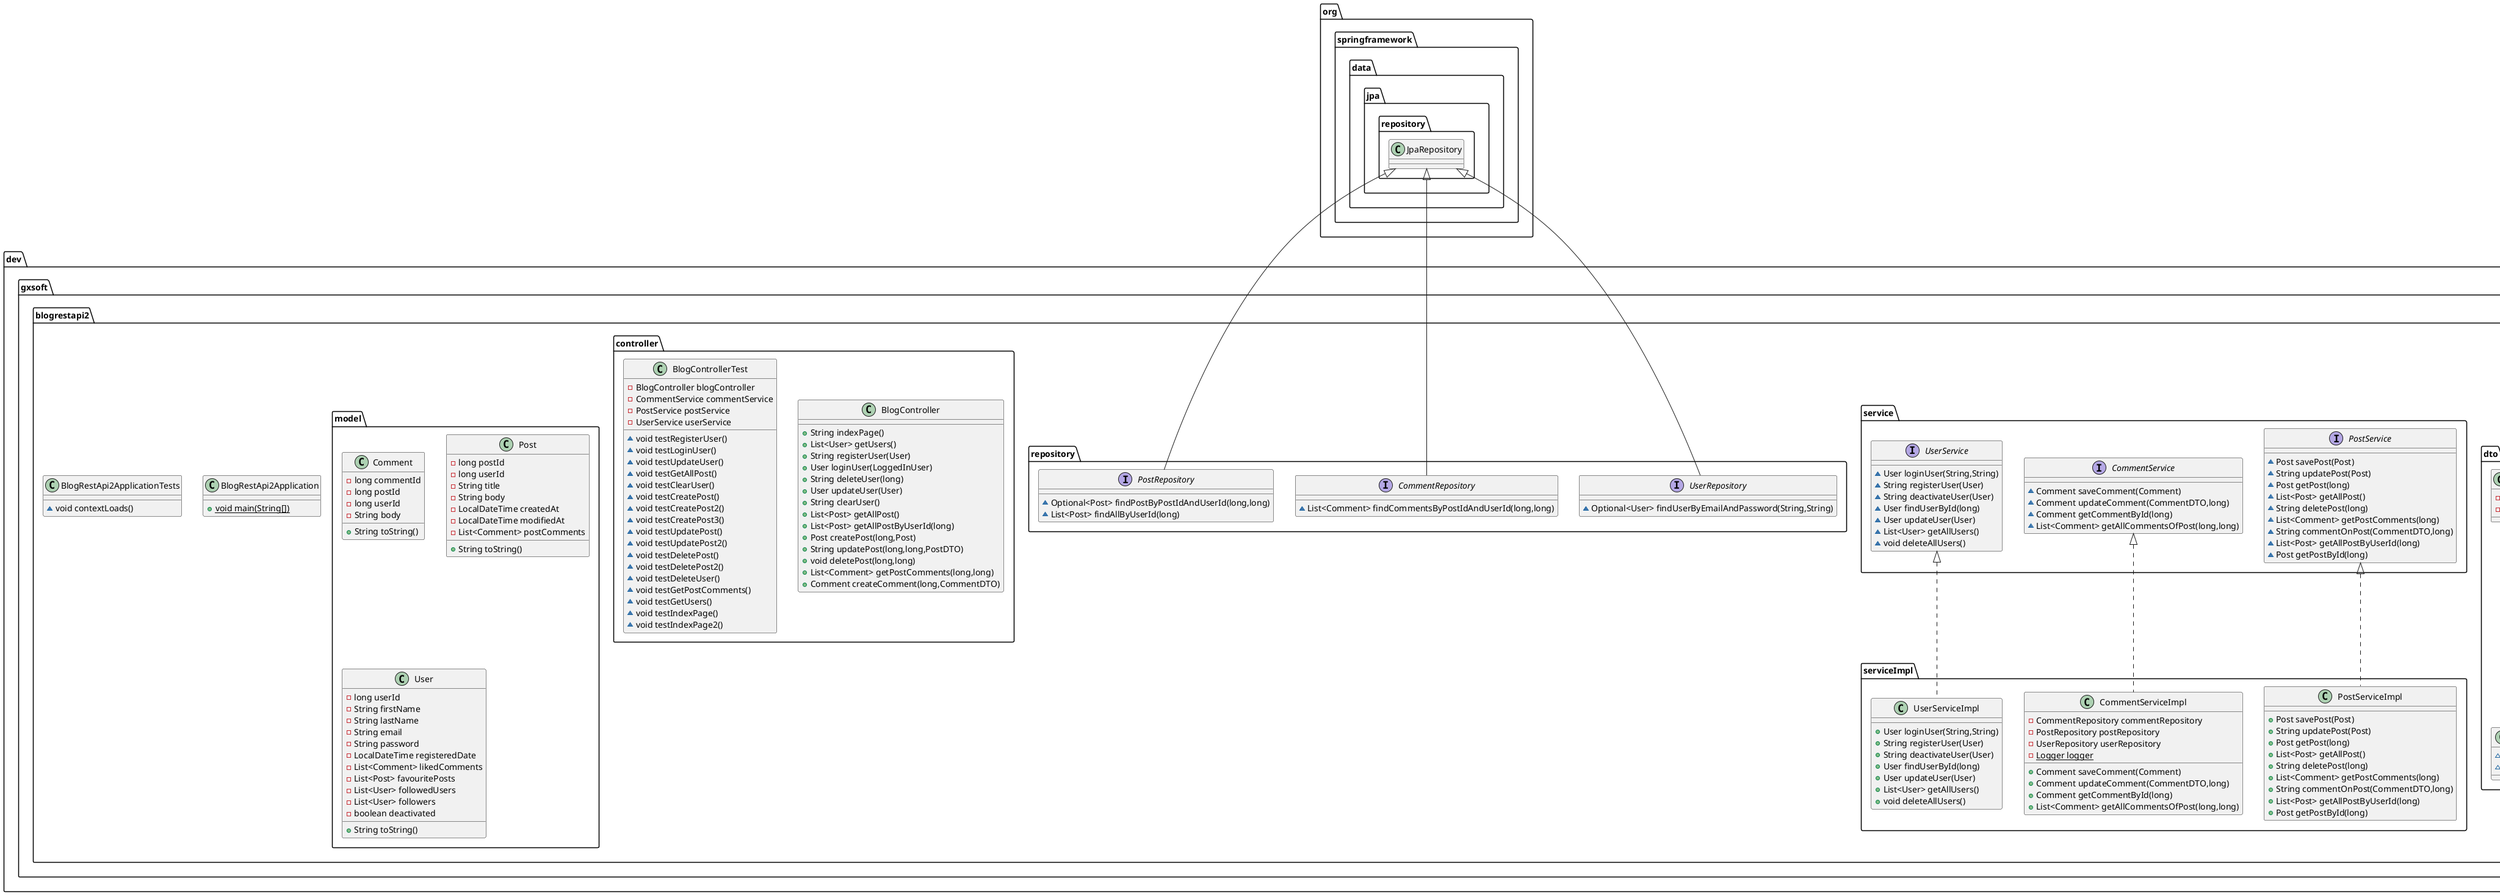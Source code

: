 @startuml
class dev.gxsoft.blogrestapi2.dto.CommentDTO {
- long postId
- String body
}
interface dev.gxsoft.blogrestapi2.service.PostService {
~ Post savePost(Post)
~ String updatePost(Post)
~ Post getPost(long)
~ List<Post> getAllPost()
~ String deletePost(long)
~ List<Comment> getPostComments(long)
~ String commentOnPost(CommentDTO,long)
~ List<Post> getAllPostByUserId(long)
~ Post getPostById(long)
}
interface dev.gxsoft.blogrestapi2.repository.UserRepository {
~ Optional<User> findUserByEmailAndPassword(String,String)
}
class dev.gxsoft.blogrestapi2.controller.BlogController {
+ String indexPage()
+ List<User> getUsers()
+ String registerUser(User)
+ User loginUser(LoggedInUser)
+ String deleteUser(long)
+ User updateUser(User)
+ String clearUser()
+ List<Post> getAllPost()
+ List<Post> getAllPostByUserId(long)
+ Post createPost(long,Post)
+ String updatePost(long,long,PostDTO)
+ void deletePost(long,long)
+ List<Comment> getPostComments(long,long)
+ Comment createComment(long,CommentDTO)
}
class dev.gxsoft.blogrestapi2.model.Comment {
- long commentId
- long postId
- long userId
- String body
+ String toString()
}
interface dev.gxsoft.blogrestapi2.service.CommentService {
~ Comment saveComment(Comment)
~ Comment updateComment(CommentDTO,long)
~ Comment getCommentById(long)
~ List<Comment> getAllCommentsOfPost(long,long)
}
class dev.gxsoft.blogrestapi2.dto.PostDTO {
- String title
- String body
}
class dev.gxsoft.blogrestapi2.serviceImpl.CommentServiceImpl {
- CommentRepository commentRepository
- PostRepository postRepository
- UserRepository userRepository
- {static} Logger logger
+ Comment saveComment(Comment)
+ Comment updateComment(CommentDTO,long)
+ Comment getCommentById(long)
+ List<Comment> getAllCommentsOfPost(long,long)
}
class dev.gxsoft.blogrestapi2.controller.BlogControllerTest {
- BlogController blogController
- CommentService commentService
- PostService postService
- UserService userService
~ void testRegisterUser()
~ void testLoginUser()
~ void testUpdateUser()
~ void testGetAllPost()
~ void testClearUser()
~ void testCreatePost()
~ void testCreatePost2()
~ void testCreatePost3()
~ void testUpdatePost()
~ void testUpdatePost2()
~ void testDeletePost()
~ void testDeletePost2()
~ void testDeleteUser()
~ void testGetPostComments()
~ void testGetUsers()
~ void testIndexPage()
~ void testIndexPage2()
}
interface dev.gxsoft.blogrestapi2.service.UserService {
~ User loginUser(String,String)
~ String registerUser(User)
~ String deactivateUser(User)
~ User findUserById(long)
~ User updateUser(User)
~ List<User> getAllUsers()
~ void deleteAllUsers()
}
class dev.gxsoft.blogrestapi2.BlogRestApi2Application {
+ {static} void main(String[])
}
class dev.gxsoft.blogrestapi2.serviceImpl.PostServiceImpl {
+ Post savePost(Post)
+ String updatePost(Post)
+ Post getPost(long)
+ List<Post> getAllPost()
+ String deletePost(long)
+ List<Comment> getPostComments(long)
+ String commentOnPost(CommentDTO,long)
+ List<Post> getAllPostByUserId(long)
+ Post getPostById(long)
}
class dev.gxsoft.blogrestapi2.model.Post {
- long postId
- long userId
- String title
- String body
- LocalDateTime createdAt
- LocalDateTime modifiedAt
- List<Comment> postComments
+ String toString()
}
interface dev.gxsoft.blogrestapi2.repository.CommentRepository {
~ List<Comment> findCommentsByPostIdAndUserId(long,long)
}
class dev.gxsoft.blogrestapi2.model.User {
- long userId
- String firstName
- String lastName
- String email
- String password
- LocalDateTime registeredDate
- List<Comment> likedComments
- List<Post> favouritePosts
- List<User> followedUsers
- List<User> followers
- boolean deactivated
+ String toString()
}
class dev.gxsoft.blogrestapi2.BlogRestApi2ApplicationTests {
~ void contextLoads()
}
class dev.gxsoft.blogrestapi2.serviceImpl.UserServiceImpl {
+ User loginUser(String,String)
+ String registerUser(User)
+ String deactivateUser(User)
+ User findUserById(long)
+ User updateUser(User)
+ List<User> getAllUsers()
+ void deleteAllUsers()
}
class dev.gxsoft.blogrestapi2.dto.LoggedInUser {
~ String email
~ String password
}
interface dev.gxsoft.blogrestapi2.repository.PostRepository {
~ Optional<Post> findPostByPostIdAndUserId(long,long)
~ List<Post> findAllByUserId(long)
}

org.springframework.data.jpa.repository.JpaRepository <|-- dev.gxsoft.blogrestapi2.repository.UserRepository
dev.gxsoft.blogrestapi2.service.CommentService <|.. dev.gxsoft.blogrestapi2.serviceImpl.CommentServiceImpl
dev.gxsoft.blogrestapi2.service.PostService <|.. dev.gxsoft.blogrestapi2.serviceImpl.PostServiceImpl
org.springframework.data.jpa.repository.JpaRepository <|-- dev.gxsoft.blogrestapi2.repository.CommentRepository
dev.gxsoft.blogrestapi2.service.UserService <|.. dev.gxsoft.blogrestapi2.serviceImpl.UserServiceImpl
org.springframework.data.jpa.repository.JpaRepository <|-- dev.gxsoft.blogrestapi2.repository.PostRepository
@enduml